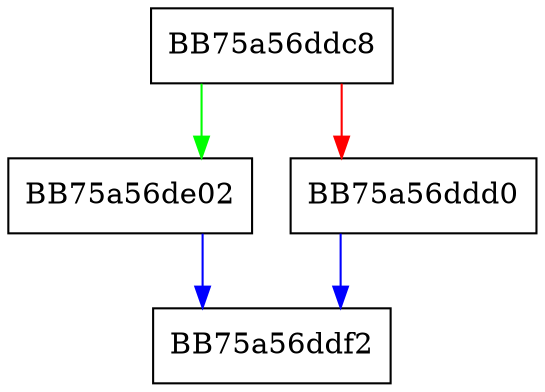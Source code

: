 digraph XclContextualInfoEx_t {
  node [shape="box"];
  graph [splines=ortho];
  BB75a56ddc8 -> BB75a56de02 [color="green"];
  BB75a56ddc8 -> BB75a56ddd0 [color="red"];
  BB75a56ddd0 -> BB75a56ddf2 [color="blue"];
  BB75a56de02 -> BB75a56ddf2 [color="blue"];
}